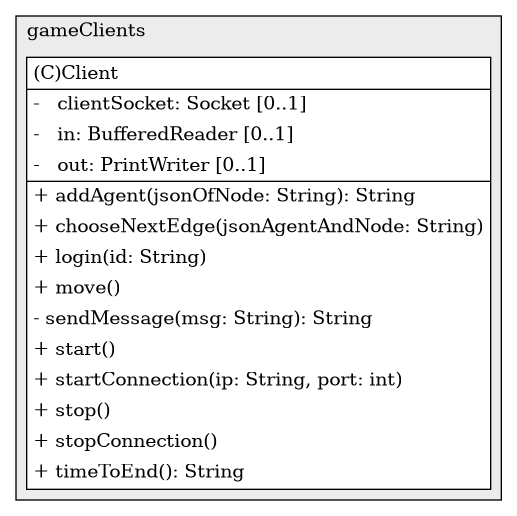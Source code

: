 @startuml

/' diagram meta data start
config=StructureConfiguration;
{
  "projectClassification": {
    "searchMode": "OpenProject", // OpenProject, AllProjects
    "includedProjects": "",
    "pathEndKeywords": "*.impl",
    "isClientPath": "",
    "isClientName": "",
    "isTestPath": "",
    "isTestName": "",
    "isMappingPath": "",
    "isMappingName": "",
    "isDataAccessPath": "",
    "isDataAccessName": "",
    "isDataStructurePath": "",
    "isDataStructureName": "",
    "isInterfaceStructuresPath": "",
    "isInterfaceStructuresName": "",
    "isEntryPointPath": "",
    "isEntryPointName": ""
  },
  "graphRestriction": {
    "classPackageExcludeFilter": "",
    "classPackageIncludeFilter": "",
    "classNameExcludeFilter": "",
    "classNameIncludeFilter": "",
    "methodNameExcludeFilter": "",
    "methodNameIncludeFilter": "",
    "removeByInheritance": "", // inheritance/annotation based filtering is done in a second step
    "removeByAnnotation": "",
    "removeByClassPackage": "", // cleanup the graph after inheritance/annotation based filtering is done
    "removeByClassName": "",
    "cutMappings": false,
    "cutEnum": true,
    "cutTests": true,
    "cutClient": true,
    "cutDataAccess": true,
    "cutInterfaceStructures": true,
    "cutDataStructures": true,
    "cutGetterAndSetter": true,
    "cutConstructors": true
  },
  "graphTraversal": {
    "forwardDepth": 3,
    "backwardDepth": 3,
    "classPackageExcludeFilter": "",
    "classPackageIncludeFilter": "",
    "classNameExcludeFilter": "",
    "classNameIncludeFilter": "",
    "methodNameExcludeFilter": "",
    "methodNameIncludeFilter": "",
    "hideMappings": false,
    "hideDataStructures": false,
    "hidePrivateMethods": true,
    "hideInterfaceCalls": true, // indirection: implementation -> interface (is hidden) -> implementation
    "onlyShowApplicationEntryPoints": false // root node is included
  },
  "details": {
    "aggregation": "GroupByClass", // ByClass, GroupByClass, None
    "showClassGenericTypes": true,
    "showMethods": true,
    "showMethodParameterNames": true,
    "showMethodParameterTypes": true,
    "showMethodReturnType": true,
    "showPackageLevels": 2,
    "showDetailedClassStructure": true
  },
  "rootClass": "gameClients.Client"
}
diagram meta data end '/



digraph g {
    rankdir="TB"
    splines=polyline
    

'nodes 
subgraph cluster_727047606 { 
   	label=gameClients
	labeljust=l
	fillcolor="#ececec"
	style=filled
   
   Client727047606[
	label=<<TABLE BORDER="1" CELLBORDER="0" CELLPADDING="4" CELLSPACING="0">
<TR><TD ALIGN="LEFT" >(C)Client</TD></TR>
<HR/>
<TR><TD ALIGN="LEFT" >-   clientSocket: Socket [0..1]</TD></TR>
<TR><TD ALIGN="LEFT" >-   in: BufferedReader [0..1]</TD></TR>
<TR><TD ALIGN="LEFT" >-   out: PrintWriter [0..1]</TD></TR>
<HR/>
<TR><TD ALIGN="LEFT" >+ addAgent(jsonOfNode: String): String</TD></TR>
<TR><TD ALIGN="LEFT" >+ chooseNextEdge(jsonAgentAndNode: String)</TD></TR>
<TR><TD ALIGN="LEFT" >+ login(id: String)</TD></TR>
<TR><TD ALIGN="LEFT" >+ move()</TD></TR>
<TR><TD ALIGN="LEFT" >- sendMessage(msg: String): String</TD></TR>
<TR><TD ALIGN="LEFT" >+ start()</TD></TR>
<TR><TD ALIGN="LEFT" >+ startConnection(ip: String, port: int)</TD></TR>
<TR><TD ALIGN="LEFT" >+ stop()</TD></TR>
<TR><TD ALIGN="LEFT" >+ stopConnection()</TD></TR>
<TR><TD ALIGN="LEFT" >+ timeToEnd(): String</TD></TR>
</TABLE>>
	style=filled
	margin=0
	shape=plaintext
	fillcolor="#FFFFFF"
];
} 

'edges    

    
}
@enduml